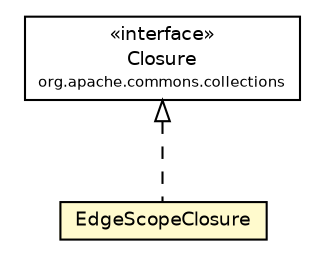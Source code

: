 #!/usr/local/bin/dot
#
# Class diagram 
# Generated by UmlGraph version 4.6 (http://www.spinellis.gr/sw/umlgraph)
#

digraph G {
	edge [fontname="Helvetica",fontsize=10,labelfontname="Helvetica",labelfontsize=10];
	node [fontname="Helvetica",fontsize=10,shape=plaintext];
	// org.apache.maven.archiva.dependency.graph.functors.EdgeScopeClosure
	c129456 [label=<<table border="0" cellborder="1" cellspacing="0" cellpadding="2" port="p" bgcolor="lemonChiffon" href="./EdgeScopeClosure.html">
		<tr><td><table border="0" cellspacing="0" cellpadding="1">
			<tr><td> EdgeScopeClosure </td></tr>
		</table></td></tr>
		</table>>, fontname="Helvetica", fontcolor="black", fontsize=9.0];
	//org.apache.maven.archiva.dependency.graph.functors.EdgeScopeClosure implements org.apache.commons.collections.Closure
	c129558:p -> c129456:p [dir=back,arrowtail=empty,style=dashed];
	// org.apache.commons.collections.Closure
	c129558 [label=<<table border="0" cellborder="1" cellspacing="0" cellpadding="2" port="p" href="http://java.sun.com/j2se/1.4.2/docs/api/org/apache/commons/collections/Closure.html">
		<tr><td><table border="0" cellspacing="0" cellpadding="1">
			<tr><td> &laquo;interface&raquo; </td></tr>
			<tr><td> Closure </td></tr>
			<tr><td><font point-size="7.0"> org.apache.commons.collections </font></td></tr>
		</table></td></tr>
		</table>>, fontname="Helvetica", fontcolor="black", fontsize=9.0];
}

